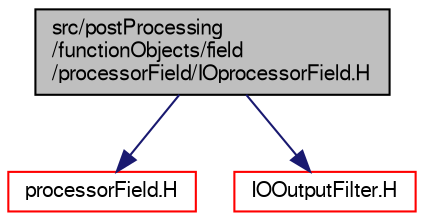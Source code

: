 digraph "src/postProcessing/functionObjects/field/processorField/IOprocessorField.H"
{
  bgcolor="transparent";
  edge [fontname="FreeSans",fontsize="10",labelfontname="FreeSans",labelfontsize="10"];
  node [fontname="FreeSans",fontsize="10",shape=record];
  Node0 [label="src/postProcessing\l/functionObjects/field\l/processorField/IOprocessorField.H",height=0.2,width=0.4,color="black", fillcolor="grey75", style="filled", fontcolor="black"];
  Node0 -> Node1 [color="midnightblue",fontsize="10",style="solid",fontname="FreeSans"];
  Node1 [label="processorField.H",height=0.2,width=0.4,color="red",URL="$a13376.html"];
  Node0 -> Node312 [color="midnightblue",fontsize="10",style="solid",fontname="FreeSans"];
  Node312 [label="IOOutputFilter.H",height=0.2,width=0.4,color="red",URL="$a08969.html"];
}
